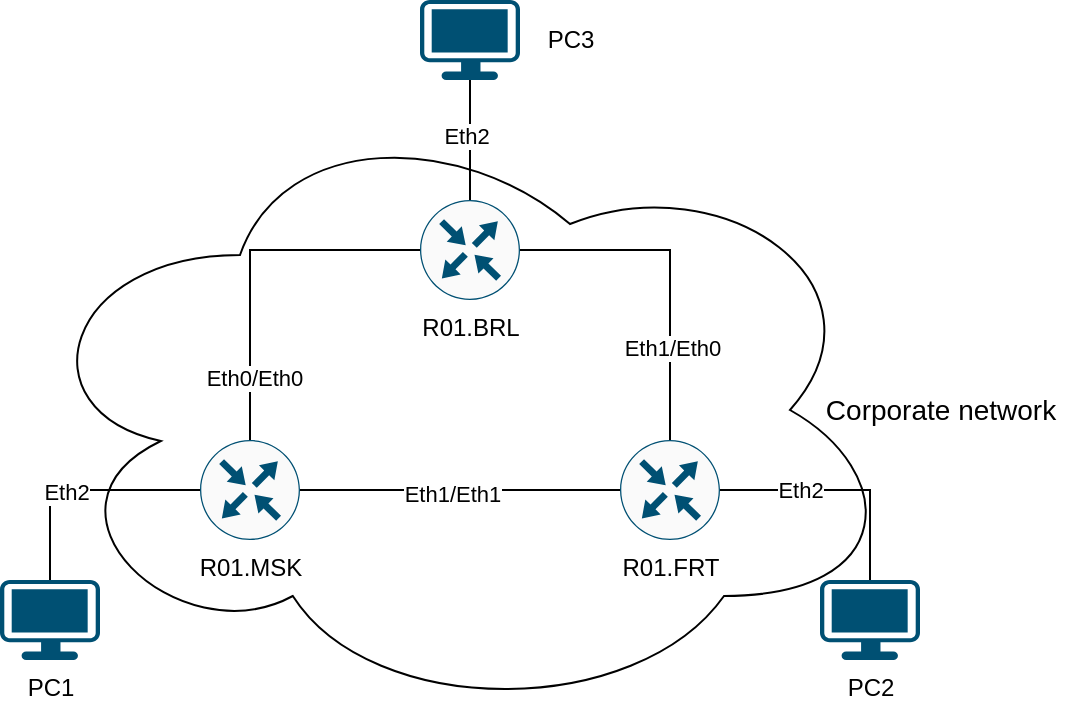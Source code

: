 <mxfile version="20.2.3" type="device"><diagram id="NWnS6nXpNaDjV6l_iUhP" name="Page-1"><mxGraphModel dx="946" dy="568" grid="1" gridSize="10" guides="1" tooltips="1" connect="1" arrows="1" fold="1" page="1" pageScale="1" pageWidth="1169" pageHeight="1654" math="0" shadow="0"><root><mxCell id="0"/><mxCell id="1" parent="0"/><mxCell id="yKE5_YmI2xmEkJIGQwzP-21" value="" style="ellipse;shape=cloud;whiteSpace=wrap;html=1;" vertex="1" parent="1"><mxGeometry x="220" y="100" width="440" height="310" as="geometry"/></mxCell><mxCell id="yKE5_YmI2xmEkJIGQwzP-4" style="edgeStyle=orthogonalEdgeStyle;rounded=0;orthogonalLoop=1;jettySize=auto;html=1;exitX=0.5;exitY=0;exitDx=0;exitDy=0;exitPerimeter=0;entryX=0;entryY=0.5;entryDx=0;entryDy=0;entryPerimeter=0;endArrow=none;endFill=0;" edge="1" parent="1" source="yKE5_YmI2xmEkJIGQwzP-1" target="yKE5_YmI2xmEkJIGQwzP-3"><mxGeometry relative="1" as="geometry"/></mxCell><mxCell id="yKE5_YmI2xmEkJIGQwzP-16" value="Eth0/Eth0" style="edgeLabel;html=1;align=center;verticalAlign=middle;resizable=0;points=[];" vertex="1" connectable="0" parent="yKE5_YmI2xmEkJIGQwzP-4"><mxGeometry x="-0.656" y="-2" relative="1" as="geometry"><mxPoint as="offset"/></mxGeometry></mxCell><mxCell id="yKE5_YmI2xmEkJIGQwzP-1" value="R01.MSK" style="sketch=0;points=[[0.5,0,0],[1,0.5,0],[0.5,1,0],[0,0.5,0],[0.145,0.145,0],[0.856,0.145,0],[0.855,0.856,0],[0.145,0.855,0]];verticalLabelPosition=bottom;html=1;verticalAlign=top;aspect=fixed;align=center;pointerEvents=1;shape=mxgraph.cisco19.rect;prIcon=router;fillColor=#FAFAFA;strokeColor=#005073;" vertex="1" parent="1"><mxGeometry x="310" y="270" width="50" height="50" as="geometry"/></mxCell><mxCell id="yKE5_YmI2xmEkJIGQwzP-6" style="edgeStyle=orthogonalEdgeStyle;rounded=0;orthogonalLoop=1;jettySize=auto;html=1;exitX=0;exitY=0.5;exitDx=0;exitDy=0;exitPerimeter=0;entryX=1;entryY=0.5;entryDx=0;entryDy=0;entryPerimeter=0;endArrow=none;endFill=0;" edge="1" parent="1" source="yKE5_YmI2xmEkJIGQwzP-2" target="yKE5_YmI2xmEkJIGQwzP-1"><mxGeometry relative="1" as="geometry"/></mxCell><mxCell id="yKE5_YmI2xmEkJIGQwzP-17" value="Eth1/Eth1" style="edgeLabel;html=1;align=center;verticalAlign=middle;resizable=0;points=[];" vertex="1" connectable="0" parent="yKE5_YmI2xmEkJIGQwzP-6"><mxGeometry x="0.05" y="2" relative="1" as="geometry"><mxPoint as="offset"/></mxGeometry></mxCell><mxCell id="yKE5_YmI2xmEkJIGQwzP-10" value="Eth2" style="edgeStyle=orthogonalEdgeStyle;rounded=0;orthogonalLoop=1;jettySize=auto;html=1;exitX=1;exitY=0.5;exitDx=0;exitDy=0;exitPerimeter=0;entryX=0.5;entryY=0;entryDx=0;entryDy=0;entryPerimeter=0;endArrow=none;endFill=0;" edge="1" parent="1" source="yKE5_YmI2xmEkJIGQwzP-2" target="yKE5_YmI2xmEkJIGQwzP-9"><mxGeometry x="-0.333" relative="1" as="geometry"><mxPoint as="offset"/></mxGeometry></mxCell><mxCell id="yKE5_YmI2xmEkJIGQwzP-2" value="R01.FRT" style="sketch=0;points=[[0.5,0,0],[1,0.5,0],[0.5,1,0],[0,0.5,0],[0.145,0.145,0],[0.856,0.145,0],[0.855,0.856,0],[0.145,0.855,0]];verticalLabelPosition=bottom;html=1;verticalAlign=top;aspect=fixed;align=center;pointerEvents=1;shape=mxgraph.cisco19.rect;prIcon=router;fillColor=#FAFAFA;strokeColor=#005073;" vertex="1" parent="1"><mxGeometry x="520" y="270" width="50" height="50" as="geometry"/></mxCell><mxCell id="yKE5_YmI2xmEkJIGQwzP-5" style="edgeStyle=orthogonalEdgeStyle;rounded=0;orthogonalLoop=1;jettySize=auto;html=1;exitX=1;exitY=0.5;exitDx=0;exitDy=0;exitPerimeter=0;entryX=0.5;entryY=0;entryDx=0;entryDy=0;entryPerimeter=0;endArrow=none;endFill=0;" edge="1" parent="1" source="yKE5_YmI2xmEkJIGQwzP-3" target="yKE5_YmI2xmEkJIGQwzP-2"><mxGeometry relative="1" as="geometry"/></mxCell><mxCell id="yKE5_YmI2xmEkJIGQwzP-18" value="Eth1/Eth0" style="edgeLabel;html=1;align=center;verticalAlign=middle;resizable=0;points=[];" vertex="1" connectable="0" parent="yKE5_YmI2xmEkJIGQwzP-5"><mxGeometry x="0.459" y="1" relative="1" as="geometry"><mxPoint as="offset"/></mxGeometry></mxCell><mxCell id="yKE5_YmI2xmEkJIGQwzP-12" style="edgeStyle=orthogonalEdgeStyle;rounded=0;orthogonalLoop=1;jettySize=auto;html=1;exitX=0.5;exitY=0;exitDx=0;exitDy=0;exitPerimeter=0;entryX=0.5;entryY=1;entryDx=0;entryDy=0;entryPerimeter=0;endArrow=none;endFill=0;" edge="1" parent="1" source="yKE5_YmI2xmEkJIGQwzP-3" target="yKE5_YmI2xmEkJIGQwzP-11"><mxGeometry relative="1" as="geometry"/></mxCell><mxCell id="yKE5_YmI2xmEkJIGQwzP-3" value="R01.BRL" style="sketch=0;points=[[0.5,0,0],[1,0.5,0],[0.5,1,0],[0,0.5,0],[0.145,0.145,0],[0.856,0.145,0],[0.855,0.856,0],[0.145,0.855,0]];verticalLabelPosition=bottom;html=1;verticalAlign=top;aspect=fixed;align=center;pointerEvents=1;shape=mxgraph.cisco19.rect;prIcon=router;fillColor=#FAFAFA;strokeColor=#005073;" vertex="1" parent="1"><mxGeometry x="420" y="150" width="50" height="50" as="geometry"/></mxCell><mxCell id="yKE5_YmI2xmEkJIGQwzP-8" style="edgeStyle=orthogonalEdgeStyle;rounded=0;orthogonalLoop=1;jettySize=auto;html=1;exitX=0.5;exitY=0;exitDx=0;exitDy=0;exitPerimeter=0;entryX=0;entryY=0.5;entryDx=0;entryDy=0;entryPerimeter=0;endArrow=none;endFill=0;" edge="1" parent="1" source="yKE5_YmI2xmEkJIGQwzP-7" target="yKE5_YmI2xmEkJIGQwzP-1"><mxGeometry relative="1" as="geometry"/></mxCell><mxCell id="yKE5_YmI2xmEkJIGQwzP-19" value="Eth2" style="edgeLabel;html=1;align=center;verticalAlign=middle;resizable=0;points=[];" vertex="1" connectable="0" parent="yKE5_YmI2xmEkJIGQwzP-8"><mxGeometry x="-0.117" y="-1" relative="1" as="geometry"><mxPoint as="offset"/></mxGeometry></mxCell><mxCell id="yKE5_YmI2xmEkJIGQwzP-7" value="PC1" style="points=[[0.03,0.03,0],[0.5,0,0],[0.97,0.03,0],[1,0.4,0],[0.97,0.745,0],[0.5,1,0],[0.03,0.745,0],[0,0.4,0]];verticalLabelPosition=bottom;sketch=0;html=1;verticalAlign=top;aspect=fixed;align=center;pointerEvents=1;shape=mxgraph.cisco19.workstation;fillColor=#005073;strokeColor=none;" vertex="1" parent="1"><mxGeometry x="210" y="340" width="50" height="40" as="geometry"/></mxCell><mxCell id="yKE5_YmI2xmEkJIGQwzP-9" value="PC2" style="points=[[0.03,0.03,0],[0.5,0,0],[0.97,0.03,0],[1,0.4,0],[0.97,0.745,0],[0.5,1,0],[0.03,0.745,0],[0,0.4,0]];verticalLabelPosition=bottom;sketch=0;html=1;verticalAlign=top;aspect=fixed;align=center;pointerEvents=1;shape=mxgraph.cisco19.workstation;fillColor=#005073;strokeColor=none;" vertex="1" parent="1"><mxGeometry x="620" y="340" width="50" height="40" as="geometry"/></mxCell><mxCell id="yKE5_YmI2xmEkJIGQwzP-13" value="" style="edgeStyle=orthogonalEdgeStyle;rounded=0;orthogonalLoop=1;jettySize=auto;html=1;endArrow=none;endFill=0;" edge="1" parent="1" source="yKE5_YmI2xmEkJIGQwzP-11" target="yKE5_YmI2xmEkJIGQwzP-3"><mxGeometry relative="1" as="geometry"/></mxCell><mxCell id="yKE5_YmI2xmEkJIGQwzP-20" value="Eth2" style="edgeLabel;html=1;align=center;verticalAlign=middle;resizable=0;points=[];" vertex="1" connectable="0" parent="yKE5_YmI2xmEkJIGQwzP-13"><mxGeometry x="-0.067" y="-2" relative="1" as="geometry"><mxPoint as="offset"/></mxGeometry></mxCell><mxCell id="yKE5_YmI2xmEkJIGQwzP-11" value="" style="points=[[0.03,0.03,0],[0.5,0,0],[0.97,0.03,0],[1,0.4,0],[0.97,0.745,0],[0.5,1,0],[0.03,0.745,0],[0,0.4,0]];verticalLabelPosition=bottom;sketch=0;html=1;verticalAlign=top;aspect=fixed;align=center;pointerEvents=1;shape=mxgraph.cisco19.workstation;fillColor=#005073;strokeColor=none;" vertex="1" parent="1"><mxGeometry x="420" y="50" width="50" height="40" as="geometry"/></mxCell><mxCell id="yKE5_YmI2xmEkJIGQwzP-15" value="PC3" style="text;html=1;align=center;verticalAlign=middle;resizable=0;points=[];autosize=1;strokeColor=none;fillColor=none;" vertex="1" parent="1"><mxGeometry x="470" y="55" width="50" height="30" as="geometry"/></mxCell><mxCell id="yKE5_YmI2xmEkJIGQwzP-22" value="&lt;font style=&quot;font-size: 14px;&quot;&gt;Corporate network&lt;/font&gt;" style="text;html=1;align=center;verticalAlign=middle;resizable=0;points=[];autosize=1;strokeColor=none;fillColor=none;" vertex="1" parent="1"><mxGeometry x="610" y="240" width="140" height="30" as="geometry"/></mxCell></root></mxGraphModel></diagram></mxfile>